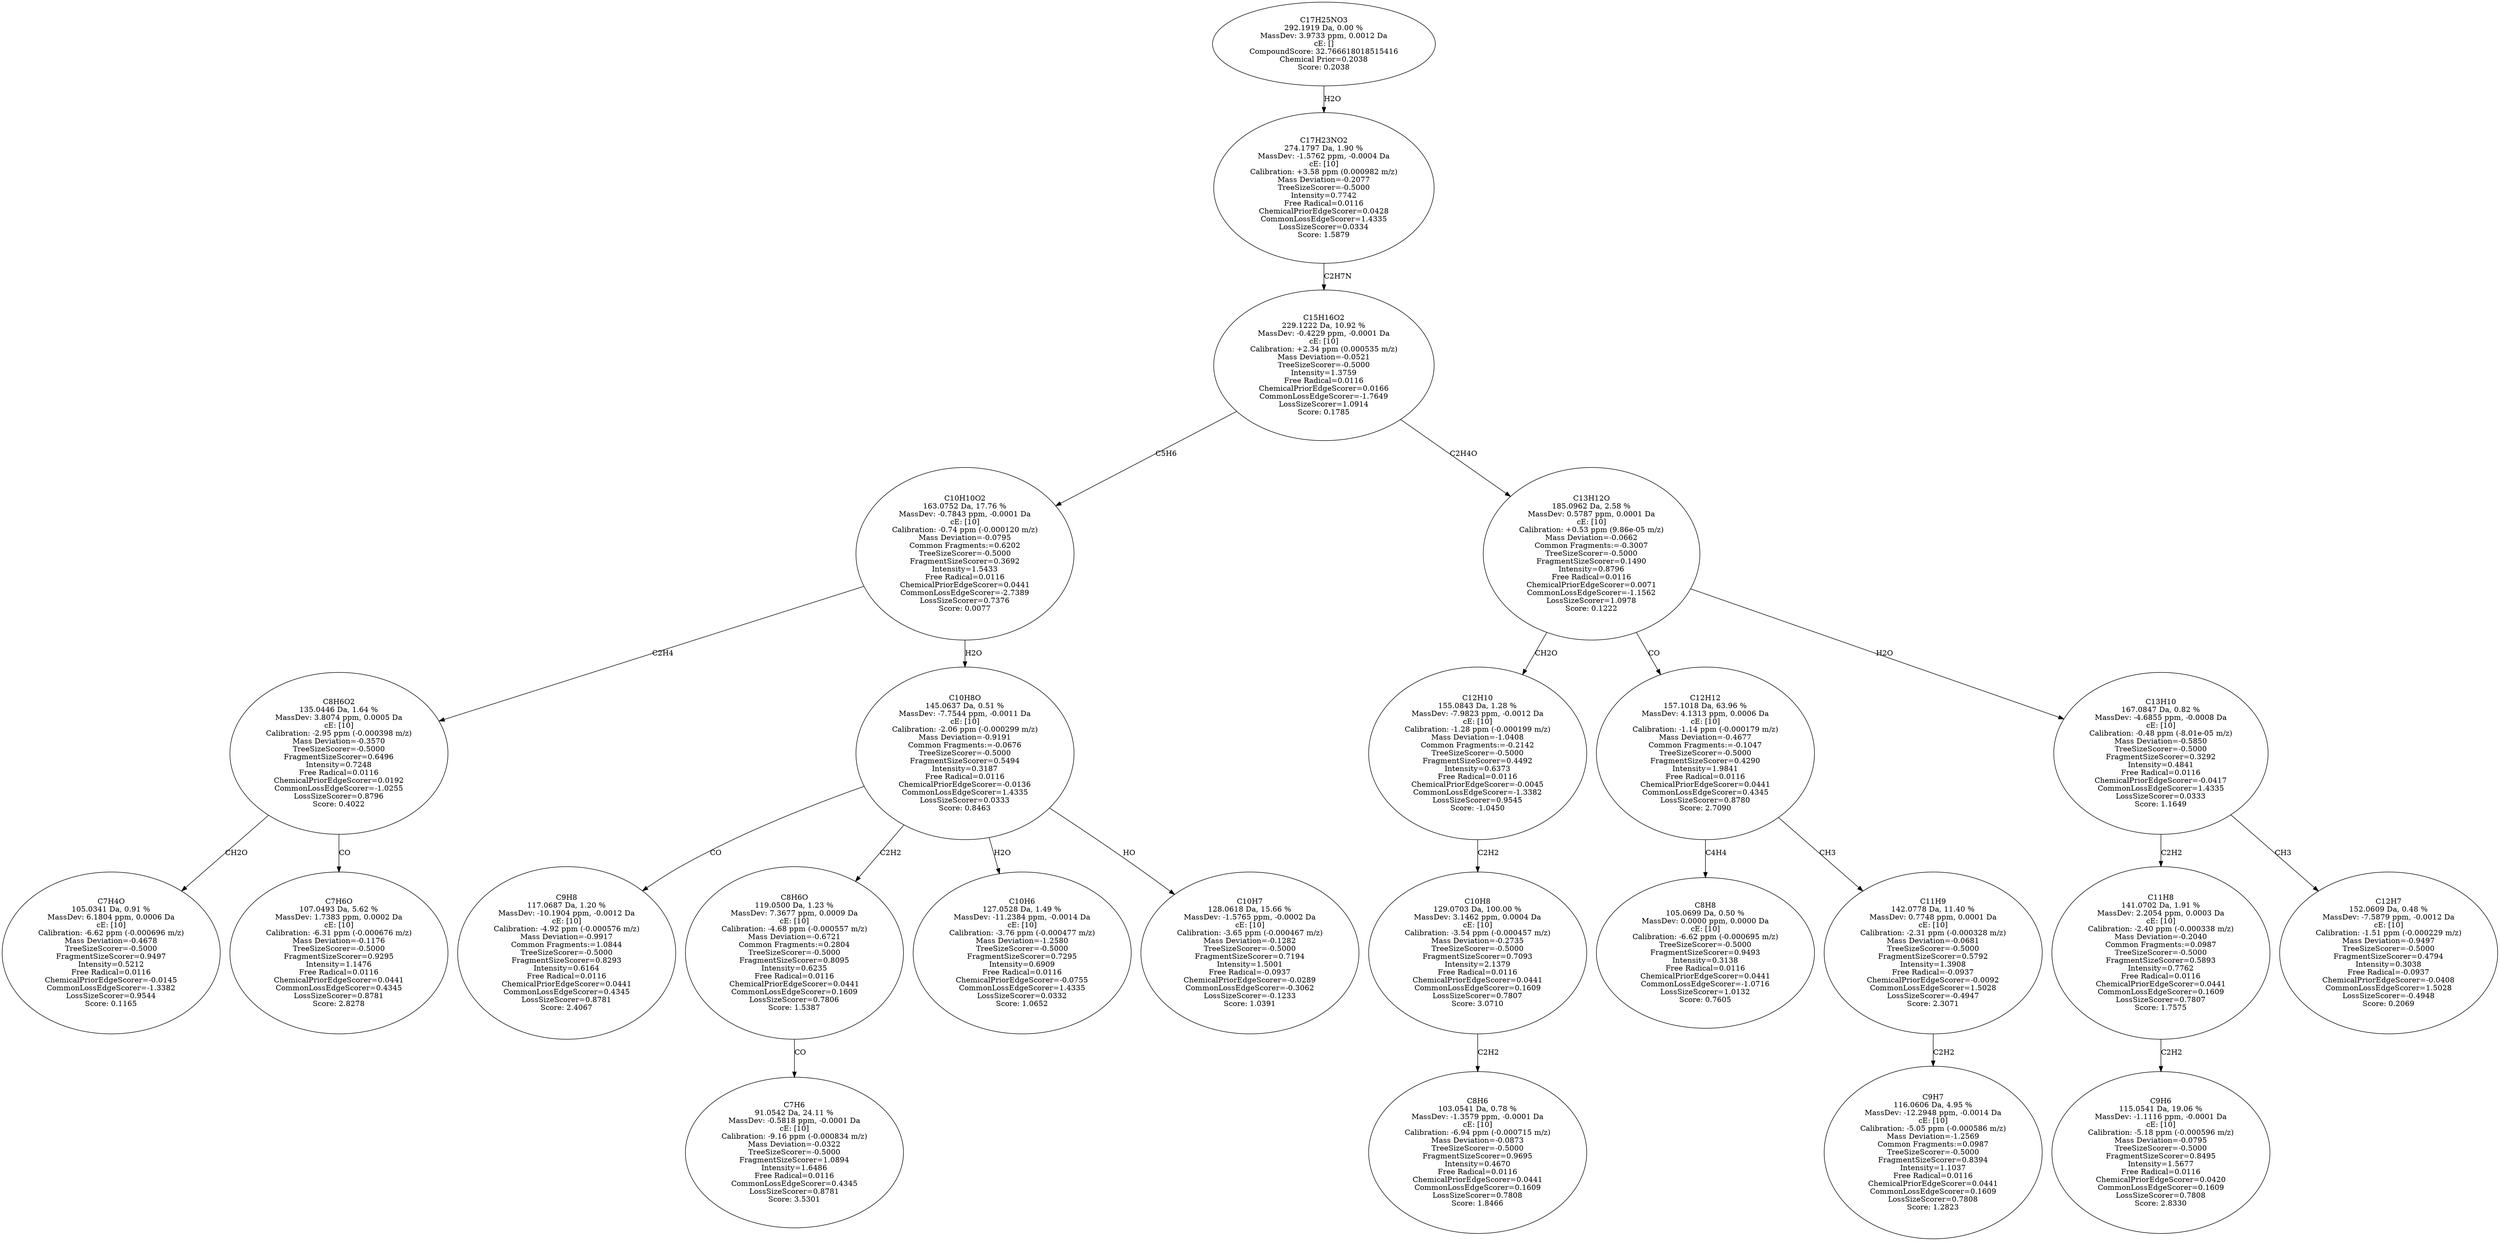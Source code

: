 strict digraph {
v1 [label="C7H4O\n105.0341 Da, 0.91 %\nMassDev: 6.1804 ppm, 0.0006 Da\ncE: [10]\nCalibration: -6.62 ppm (-0.000696 m/z)\nMass Deviation=-0.4678\nTreeSizeScorer=-0.5000\nFragmentSizeScorer=0.9497\nIntensity=0.5212\nFree Radical=0.0116\nChemicalPriorEdgeScorer=-0.0145\nCommonLossEdgeScorer=-1.3382\nLossSizeScorer=0.9544\nScore: 0.1165"];
v2 [label="C7H6O\n107.0493 Da, 5.62 %\nMassDev: 1.7383 ppm, 0.0002 Da\ncE: [10]\nCalibration: -6.31 ppm (-0.000676 m/z)\nMass Deviation=-0.1176\nTreeSizeScorer=-0.5000\nFragmentSizeScorer=0.9295\nIntensity=1.1476\nFree Radical=0.0116\nChemicalPriorEdgeScorer=0.0441\nCommonLossEdgeScorer=0.4345\nLossSizeScorer=0.8781\nScore: 2.8278"];
v3 [label="C8H6O2\n135.0446 Da, 1.64 %\nMassDev: 3.8074 ppm, 0.0005 Da\ncE: [10]\nCalibration: -2.95 ppm (-0.000398 m/z)\nMass Deviation=-0.3570\nTreeSizeScorer=-0.5000\nFragmentSizeScorer=0.6496\nIntensity=0.7248\nFree Radical=0.0116\nChemicalPriorEdgeScorer=0.0192\nCommonLossEdgeScorer=-1.0255\nLossSizeScorer=0.8796\nScore: 0.4022"];
v4 [label="C9H8\n117.0687 Da, 1.20 %\nMassDev: -10.1904 ppm, -0.0012 Da\ncE: [10]\nCalibration: -4.92 ppm (-0.000576 m/z)\nMass Deviation=-0.9917\nCommon Fragments:=1.0844\nTreeSizeScorer=-0.5000\nFragmentSizeScorer=0.8293\nIntensity=0.6164\nFree Radical=0.0116\nChemicalPriorEdgeScorer=0.0441\nCommonLossEdgeScorer=0.4345\nLossSizeScorer=0.8781\nScore: 2.4067"];
v5 [label="C7H6\n91.0542 Da, 24.11 %\nMassDev: -0.5818 ppm, -0.0001 Da\ncE: [10]\nCalibration: -9.16 ppm (-0.000834 m/z)\nMass Deviation=-0.0322\nTreeSizeScorer=-0.5000\nFragmentSizeScorer=1.0894\nIntensity=1.6486\nFree Radical=0.0116\nCommonLossEdgeScorer=0.4345\nLossSizeScorer=0.8781\nScore: 3.5301"];
v6 [label="C8H6O\n119.0500 Da, 1.23 %\nMassDev: 7.3677 ppm, 0.0009 Da\ncE: [10]\nCalibration: -4.68 ppm (-0.000557 m/z)\nMass Deviation=-0.6721\nCommon Fragments:=0.2804\nTreeSizeScorer=-0.5000\nFragmentSizeScorer=0.8095\nIntensity=0.6235\nFree Radical=0.0116\nChemicalPriorEdgeScorer=0.0441\nCommonLossEdgeScorer=0.1609\nLossSizeScorer=0.7806\nScore: 1.5387"];
v7 [label="C10H6\n127.0528 Da, 1.49 %\nMassDev: -11.2384 ppm, -0.0014 Da\ncE: [10]\nCalibration: -3.76 ppm (-0.000477 m/z)\nMass Deviation=-1.2580\nTreeSizeScorer=-0.5000\nFragmentSizeScorer=0.7295\nIntensity=0.6909\nFree Radical=0.0116\nChemicalPriorEdgeScorer=-0.0755\nCommonLossEdgeScorer=1.4335\nLossSizeScorer=0.0332\nScore: 1.0652"];
v8 [label="C10H7\n128.0618 Da, 15.66 %\nMassDev: -1.5765 ppm, -0.0002 Da\ncE: [10]\nCalibration: -3.65 ppm (-0.000467 m/z)\nMass Deviation=-0.1282\nTreeSizeScorer=-0.5000\nFragmentSizeScorer=0.7194\nIntensity=1.5001\nFree Radical=-0.0937\nChemicalPriorEdgeScorer=-0.0289\nCommonLossEdgeScorer=-0.3062\nLossSizeScorer=-0.1233\nScore: 1.0391"];
v9 [label="C10H8O\n145.0637 Da, 0.51 %\nMassDev: -7.7544 ppm, -0.0011 Da\ncE: [10]\nCalibration: -2.06 ppm (-0.000299 m/z)\nMass Deviation=-0.9191\nCommon Fragments:=-0.0676\nTreeSizeScorer=-0.5000\nFragmentSizeScorer=0.5494\nIntensity=0.3187\nFree Radical=0.0116\nChemicalPriorEdgeScorer=-0.0136\nCommonLossEdgeScorer=1.4335\nLossSizeScorer=0.0333\nScore: 0.8463"];
v10 [label="C10H10O2\n163.0752 Da, 17.76 %\nMassDev: -0.7843 ppm, -0.0001 Da\ncE: [10]\nCalibration: -0.74 ppm (-0.000120 m/z)\nMass Deviation=-0.0795\nCommon Fragments:=0.6202\nTreeSizeScorer=-0.5000\nFragmentSizeScorer=0.3692\nIntensity=1.5433\nFree Radical=0.0116\nChemicalPriorEdgeScorer=0.0441\nCommonLossEdgeScorer=-2.7389\nLossSizeScorer=0.7376\nScore: 0.0077"];
v11 [label="C8H6\n103.0541 Da, 0.78 %\nMassDev: -1.3579 ppm, -0.0001 Da\ncE: [10]\nCalibration: -6.94 ppm (-0.000715 m/z)\nMass Deviation=-0.0873\nTreeSizeScorer=-0.5000\nFragmentSizeScorer=0.9695\nIntensity=0.4670\nFree Radical=0.0116\nChemicalPriorEdgeScorer=0.0441\nCommonLossEdgeScorer=0.1609\nLossSizeScorer=0.7808\nScore: 1.8466"];
v12 [label="C10H8\n129.0703 Da, 100.00 %\nMassDev: 3.1462 ppm, 0.0004 Da\ncE: [10]\nCalibration: -3.54 ppm (-0.000457 m/z)\nMass Deviation=-0.2735\nTreeSizeScorer=-0.5000\nFragmentSizeScorer=0.7093\nIntensity=2.1379\nFree Radical=0.0116\nChemicalPriorEdgeScorer=0.0441\nCommonLossEdgeScorer=0.1609\nLossSizeScorer=0.7807\nScore: 3.0710"];
v13 [label="C12H10\n155.0843 Da, 1.28 %\nMassDev: -7.9823 ppm, -0.0012 Da\ncE: [10]\nCalibration: -1.28 ppm (-0.000199 m/z)\nMass Deviation=-1.0408\nCommon Fragments:=-0.2142\nTreeSizeScorer=-0.5000\nFragmentSizeScorer=0.4492\nIntensity=0.6373\nFree Radical=0.0116\nChemicalPriorEdgeScorer=-0.0045\nCommonLossEdgeScorer=-1.3382\nLossSizeScorer=0.9545\nScore: -1.0450"];
v14 [label="C8H8\n105.0699 Da, 0.50 %\nMassDev: 0.0000 ppm, 0.0000 Da\ncE: [10]\nCalibration: -6.62 ppm (-0.000695 m/z)\nTreeSizeScorer=-0.5000\nFragmentSizeScorer=0.9493\nIntensity=0.3138\nFree Radical=0.0116\nChemicalPriorEdgeScorer=0.0441\nCommonLossEdgeScorer=-1.0716\nLossSizeScorer=1.0132\nScore: 0.7605"];
v15 [label="C9H7\n116.0606 Da, 4.95 %\nMassDev: -12.2948 ppm, -0.0014 Da\ncE: [10]\nCalibration: -5.05 ppm (-0.000586 m/z)\nMass Deviation=-1.2569\nCommon Fragments:=0.0987\nTreeSizeScorer=-0.5000\nFragmentSizeScorer=0.8394\nIntensity=1.1037\nFree Radical=0.0116\nChemicalPriorEdgeScorer=0.0441\nCommonLossEdgeScorer=0.1609\nLossSizeScorer=0.7808\nScore: 1.2823"];
v16 [label="C11H9\n142.0778 Da, 11.40 %\nMassDev: 0.7748 ppm, 0.0001 Da\ncE: [10]\nCalibration: -2.31 ppm (-0.000328 m/z)\nMass Deviation=-0.0681\nTreeSizeScorer=-0.5000\nFragmentSizeScorer=0.5792\nIntensity=1.3908\nFree Radical=-0.0937\nChemicalPriorEdgeScorer=-0.0092\nCommonLossEdgeScorer=1.5028\nLossSizeScorer=-0.4947\nScore: 2.3071"];
v17 [label="C12H12\n157.1018 Da, 63.96 %\nMassDev: 4.1313 ppm, 0.0006 Da\ncE: [10]\nCalibration: -1.14 ppm (-0.000179 m/z)\nMass Deviation=-0.4677\nCommon Fragments:=-0.1047\nTreeSizeScorer=-0.5000\nFragmentSizeScorer=0.4290\nIntensity=1.9841\nFree Radical=0.0116\nChemicalPriorEdgeScorer=0.0441\nCommonLossEdgeScorer=0.4345\nLossSizeScorer=0.8780\nScore: 2.7090"];
v18 [label="C9H6\n115.0541 Da, 19.06 %\nMassDev: -1.1116 ppm, -0.0001 Da\ncE: [10]\nCalibration: -5.18 ppm (-0.000596 m/z)\nMass Deviation=-0.0795\nTreeSizeScorer=-0.5000\nFragmentSizeScorer=0.8495\nIntensity=1.5677\nFree Radical=0.0116\nChemicalPriorEdgeScorer=0.0420\nCommonLossEdgeScorer=0.1609\nLossSizeScorer=0.7808\nScore: 2.8330"];
v19 [label="C11H8\n141.0702 Da, 1.91 %\nMassDev: 2.2054 ppm, 0.0003 Da\ncE: [10]\nCalibration: -2.40 ppm (-0.000338 m/z)\nMass Deviation=-0.2040\nCommon Fragments:=0.0987\nTreeSizeScorer=-0.5000\nFragmentSizeScorer=0.5893\nIntensity=0.7762\nFree Radical=0.0116\nChemicalPriorEdgeScorer=0.0441\nCommonLossEdgeScorer=0.1609\nLossSizeScorer=0.7807\nScore: 1.7575"];
v20 [label="C12H7\n152.0609 Da, 0.48 %\nMassDev: -7.5879 ppm, -0.0012 Da\ncE: [10]\nCalibration: -1.51 ppm (-0.000229 m/z)\nMass Deviation=-0.9497\nTreeSizeScorer=-0.5000\nFragmentSizeScorer=0.4794\nIntensity=0.3038\nFree Radical=-0.0937\nChemicalPriorEdgeScorer=-0.0408\nCommonLossEdgeScorer=1.5028\nLossSizeScorer=-0.4948\nScore: 0.2069"];
v21 [label="C13H10\n167.0847 Da, 0.82 %\nMassDev: -4.6855 ppm, -0.0008 Da\ncE: [10]\nCalibration: -0.48 ppm (-8.01e-05 m/z)\nMass Deviation=-0.5850\nTreeSizeScorer=-0.5000\nFragmentSizeScorer=0.3292\nIntensity=0.4841\nFree Radical=0.0116\nChemicalPriorEdgeScorer=-0.0417\nCommonLossEdgeScorer=1.4335\nLossSizeScorer=0.0333\nScore: 1.1649"];
v22 [label="C13H12O\n185.0962 Da, 2.58 %\nMassDev: 0.5787 ppm, 0.0001 Da\ncE: [10]\nCalibration: +0.53 ppm (9.86e-05 m/z)\nMass Deviation=-0.0662\nCommon Fragments:=-0.3007\nTreeSizeScorer=-0.5000\nFragmentSizeScorer=0.1490\nIntensity=0.8796\nFree Radical=0.0116\nChemicalPriorEdgeScorer=0.0071\nCommonLossEdgeScorer=-1.1562\nLossSizeScorer=1.0978\nScore: 0.1222"];
v23 [label="C15H16O2\n229.1222 Da, 10.92 %\nMassDev: -0.4229 ppm, -0.0001 Da\ncE: [10]\nCalibration: +2.34 ppm (0.000535 m/z)\nMass Deviation=-0.0521\nTreeSizeScorer=-0.5000\nIntensity=1.3759\nFree Radical=0.0116\nChemicalPriorEdgeScorer=0.0166\nCommonLossEdgeScorer=-1.7649\nLossSizeScorer=1.0914\nScore: 0.1785"];
v24 [label="C17H23NO2\n274.1797 Da, 1.90 %\nMassDev: -1.5762 ppm, -0.0004 Da\ncE: [10]\nCalibration: +3.58 ppm (0.000982 m/z)\nMass Deviation=-0.2077\nTreeSizeScorer=-0.5000\nIntensity=0.7742\nFree Radical=0.0116\nChemicalPriorEdgeScorer=0.0428\nCommonLossEdgeScorer=1.4335\nLossSizeScorer=0.0334\nScore: 1.5879"];
v25 [label="C17H25NO3\n292.1919 Da, 0.00 %\nMassDev: 3.9733 ppm, 0.0012 Da\ncE: []\nCompoundScore: 32.766618018515416\nChemical Prior=0.2038\nScore: 0.2038"];
v3 -> v1 [label="CH2O"];
v3 -> v2 [label="CO"];
v10 -> v3 [label="C2H4"];
v9 -> v4 [label="CO"];
v6 -> v5 [label="CO"];
v9 -> v6 [label="C2H2"];
v9 -> v7 [label="H2O"];
v9 -> v8 [label="HO"];
v10 -> v9 [label="H2O"];
v23 -> v10 [label="C5H6"];
v12 -> v11 [label="C2H2"];
v13 -> v12 [label="C2H2"];
v22 -> v13 [label="CH2O"];
v17 -> v14 [label="C4H4"];
v16 -> v15 [label="C2H2"];
v17 -> v16 [label="CH3"];
v22 -> v17 [label="CO"];
v19 -> v18 [label="C2H2"];
v21 -> v19 [label="C2H2"];
v21 -> v20 [label="CH3"];
v22 -> v21 [label="H2O"];
v23 -> v22 [label="C2H4O"];
v24 -> v23 [label="C2H7N"];
v25 -> v24 [label="H2O"];
}